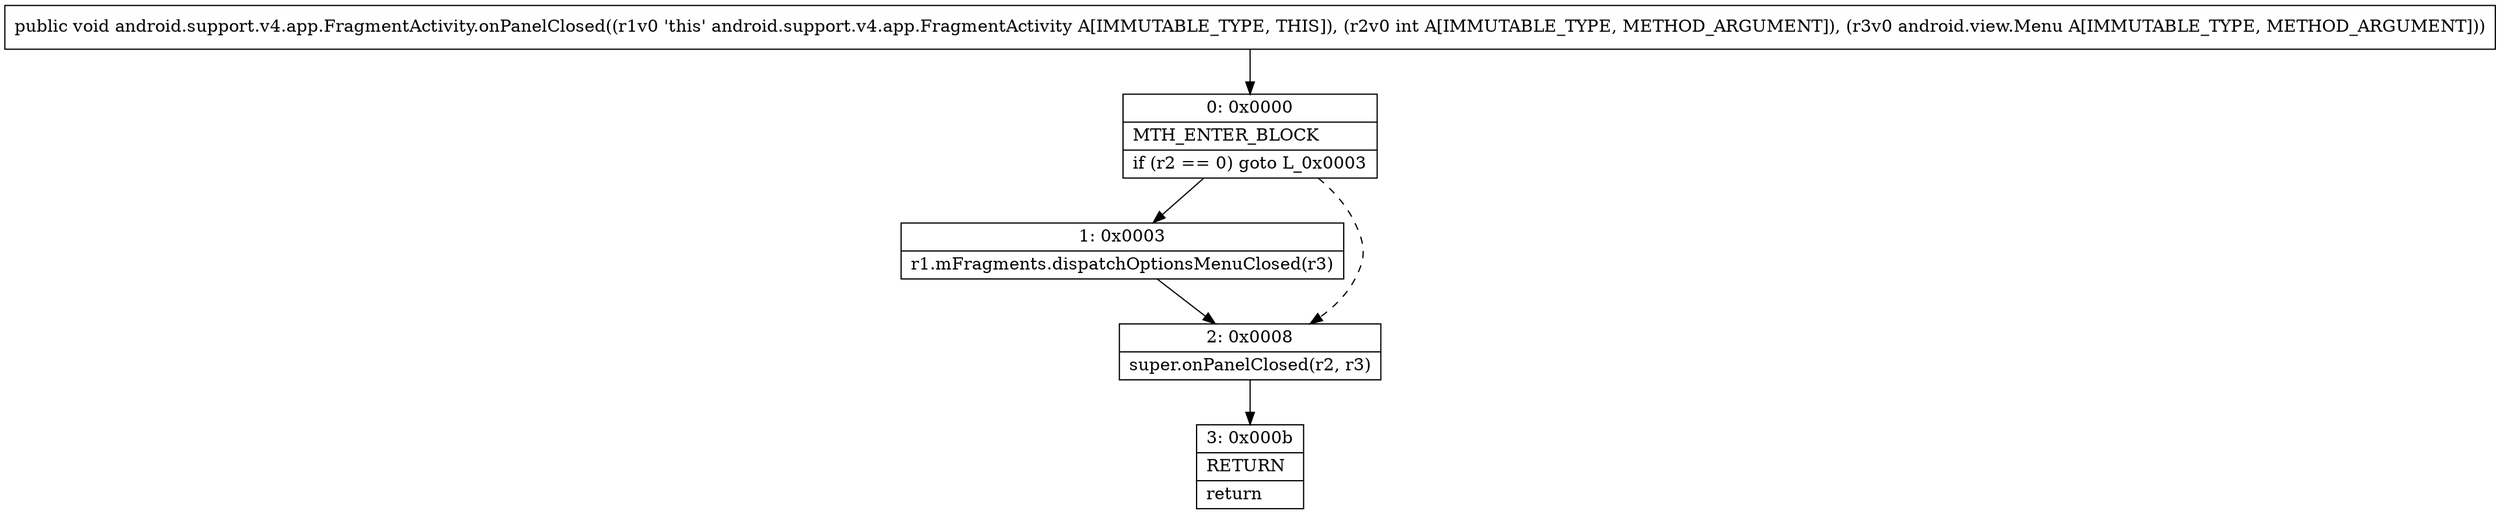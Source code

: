 digraph "CFG forandroid.support.v4.app.FragmentActivity.onPanelClosed(ILandroid\/view\/Menu;)V" {
Node_0 [shape=record,label="{0\:\ 0x0000|MTH_ENTER_BLOCK\l|if (r2 == 0) goto L_0x0003\l}"];
Node_1 [shape=record,label="{1\:\ 0x0003|r1.mFragments.dispatchOptionsMenuClosed(r3)\l}"];
Node_2 [shape=record,label="{2\:\ 0x0008|super.onPanelClosed(r2, r3)\l}"];
Node_3 [shape=record,label="{3\:\ 0x000b|RETURN\l|return\l}"];
MethodNode[shape=record,label="{public void android.support.v4.app.FragmentActivity.onPanelClosed((r1v0 'this' android.support.v4.app.FragmentActivity A[IMMUTABLE_TYPE, THIS]), (r2v0 int A[IMMUTABLE_TYPE, METHOD_ARGUMENT]), (r3v0 android.view.Menu A[IMMUTABLE_TYPE, METHOD_ARGUMENT])) }"];
MethodNode -> Node_0;
Node_0 -> Node_1;
Node_0 -> Node_2[style=dashed];
Node_1 -> Node_2;
Node_2 -> Node_3;
}

